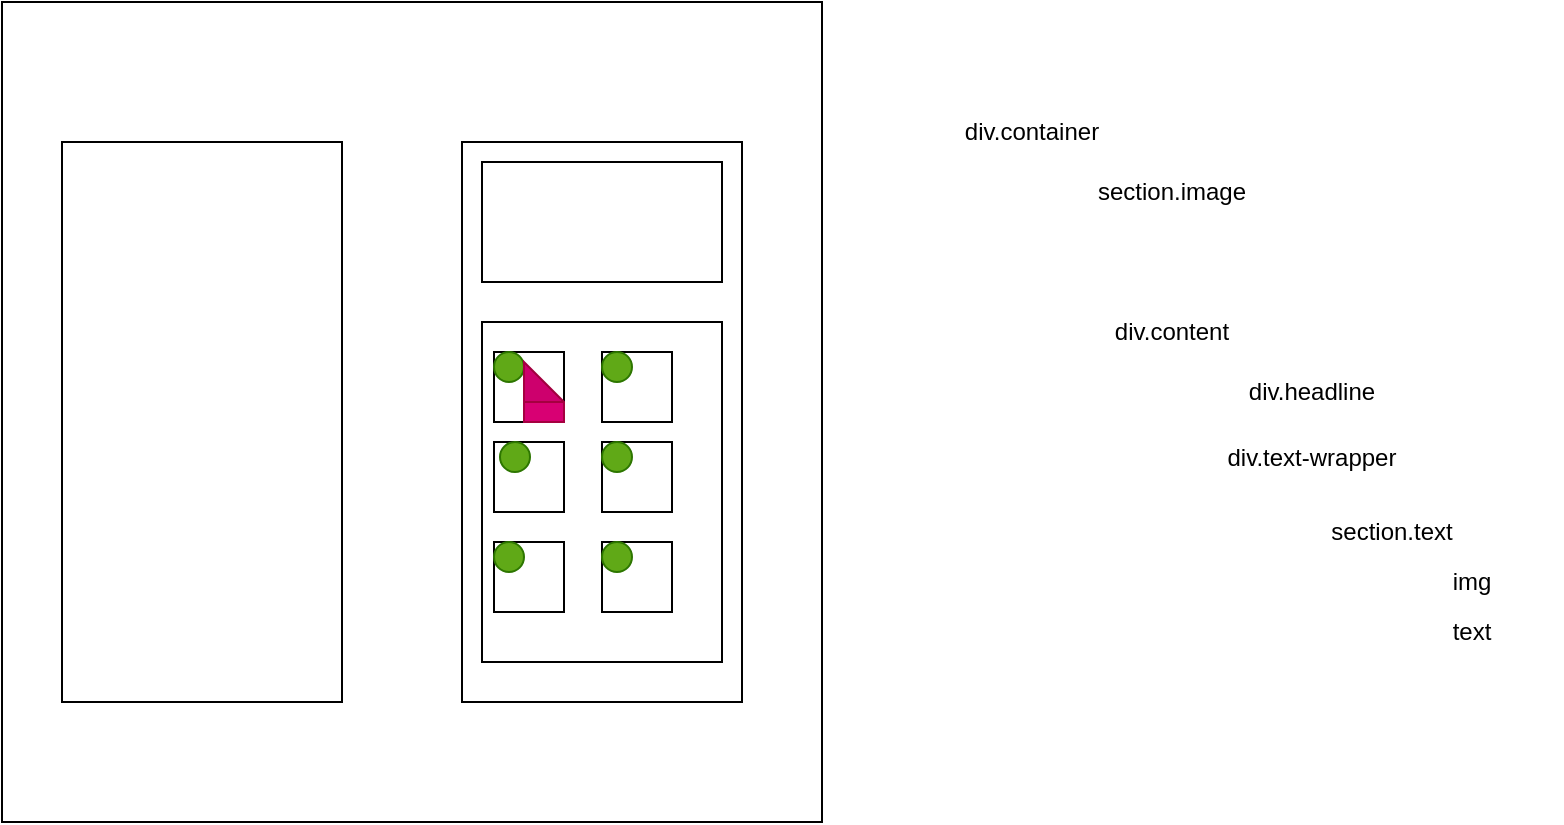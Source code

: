 <mxfile>
    <diagram id="cfZm5O5mBaL3hrpSKudW" name="Page-1">
        <mxGraphModel dx="676" dy="455" grid="1" gridSize="10" guides="1" tooltips="1" connect="1" arrows="1" fold="1" page="1" pageScale="1" pageWidth="827" pageHeight="1169" math="0" shadow="0">
            <root>
                <mxCell id="0"/>
                <mxCell id="1" parent="0"/>
                <mxCell id="2" value="&lt;div style=&quot;&quot;&gt;&lt;br&gt;&lt;/div&gt;" style="whiteSpace=wrap;html=1;aspect=fixed;align=center;" vertex="1" parent="1">
                    <mxGeometry x="30" y="30" width="410" height="410" as="geometry"/>
                </mxCell>
                <mxCell id="4" value="" style="rounded=0;whiteSpace=wrap;html=1;rotation=-90;" vertex="1" parent="1">
                    <mxGeometry x="-10" y="170" width="280" height="140" as="geometry"/>
                </mxCell>
                <mxCell id="5" value="" style="rounded=0;whiteSpace=wrap;html=1;rotation=-90;" vertex="1" parent="1">
                    <mxGeometry x="190" y="170" width="280" height="140" as="geometry"/>
                </mxCell>
                <mxCell id="6" value="" style="rounded=0;whiteSpace=wrap;html=1;" vertex="1" parent="1">
                    <mxGeometry x="270" y="110" width="120" height="60" as="geometry"/>
                </mxCell>
                <mxCell id="7" value="" style="rounded=0;whiteSpace=wrap;html=1;" vertex="1" parent="1">
                    <mxGeometry x="270" y="190" width="120" height="170" as="geometry"/>
                </mxCell>
                <mxCell id="8" value="" style="whiteSpace=wrap;html=1;aspect=fixed;" vertex="1" parent="1">
                    <mxGeometry x="276" y="205" width="35" height="35" as="geometry"/>
                </mxCell>
                <mxCell id="9" value="" style="whiteSpace=wrap;html=1;aspect=fixed;" vertex="1" parent="1">
                    <mxGeometry x="330" y="205" width="35" height="35" as="geometry"/>
                </mxCell>
                <mxCell id="10" value="" style="whiteSpace=wrap;html=1;aspect=fixed;" vertex="1" parent="1">
                    <mxGeometry x="330" y="250" width="35" height="35" as="geometry"/>
                </mxCell>
                <mxCell id="11" value="" style="whiteSpace=wrap;html=1;aspect=fixed;" vertex="1" parent="1">
                    <mxGeometry x="276" y="250" width="35" height="35" as="geometry"/>
                </mxCell>
                <mxCell id="12" value="" style="whiteSpace=wrap;html=1;aspect=fixed;" vertex="1" parent="1">
                    <mxGeometry x="276" y="300" width="35" height="35" as="geometry"/>
                </mxCell>
                <mxCell id="13" value="" style="whiteSpace=wrap;html=1;aspect=fixed;" vertex="1" parent="1">
                    <mxGeometry x="330" y="300" width="35" height="35" as="geometry"/>
                </mxCell>
                <mxCell id="14" value="" style="ellipse;whiteSpace=wrap;html=1;aspect=fixed;fillColor=#60a917;fontColor=#ffffff;strokeColor=#2D7600;" vertex="1" parent="1">
                    <mxGeometry x="276" y="205" width="15" height="15" as="geometry"/>
                </mxCell>
                <mxCell id="15" value="" style="ellipse;whiteSpace=wrap;html=1;aspect=fixed;fillColor=#60a917;fontColor=#ffffff;strokeColor=#2D7600;" vertex="1" parent="1">
                    <mxGeometry x="279" y="250" width="15" height="15" as="geometry"/>
                </mxCell>
                <mxCell id="16" value="" style="ellipse;whiteSpace=wrap;html=1;aspect=fixed;fillColor=#60a917;fontColor=#ffffff;strokeColor=#2D7600;" vertex="1" parent="1">
                    <mxGeometry x="276" y="300" width="15" height="15" as="geometry"/>
                </mxCell>
                <mxCell id="17" value="" style="ellipse;whiteSpace=wrap;html=1;aspect=fixed;fillColor=#60a917;fontColor=#ffffff;strokeColor=#2D7600;" vertex="1" parent="1">
                    <mxGeometry x="330" y="300" width="15" height="15" as="geometry"/>
                </mxCell>
                <mxCell id="18" value="" style="ellipse;whiteSpace=wrap;html=1;aspect=fixed;fillColor=#60a917;fontColor=#ffffff;strokeColor=#2D7600;" vertex="1" parent="1">
                    <mxGeometry x="330" y="250" width="15" height="15" as="geometry"/>
                </mxCell>
                <mxCell id="19" value="" style="ellipse;whiteSpace=wrap;html=1;aspect=fixed;fillColor=#60a917;fontColor=#ffffff;strokeColor=#2D7600;" vertex="1" parent="1">
                    <mxGeometry x="330" y="205" width="15" height="15" as="geometry"/>
                </mxCell>
                <mxCell id="22" value="" style="shape=note;whiteSpace=wrap;html=1;backgroundOutline=1;darkOpacity=0.05;fillColor=#d80073;fontColor=#ffffff;strokeColor=#A50040;" vertex="1" parent="1">
                    <mxGeometry x="291" y="210" width="20" height="30" as="geometry"/>
                </mxCell>
                <mxCell id="24" value="div.container" style="text;html=1;strokeColor=none;fillColor=none;align=center;verticalAlign=middle;whiteSpace=wrap;rounded=0;" vertex="1" parent="1">
                    <mxGeometry x="460" y="80" width="170" height="30" as="geometry"/>
                </mxCell>
                <mxCell id="25" value="section.image" style="text;html=1;strokeColor=none;fillColor=none;align=center;verticalAlign=middle;whiteSpace=wrap;rounded=0;" vertex="1" parent="1">
                    <mxGeometry x="530" y="110" width="170" height="30" as="geometry"/>
                </mxCell>
                <mxCell id="26" value="div.content" style="text;html=1;strokeColor=none;fillColor=none;align=center;verticalAlign=middle;whiteSpace=wrap;rounded=0;" vertex="1" parent="1">
                    <mxGeometry x="530" y="180" width="170" height="30" as="geometry"/>
                </mxCell>
                <mxCell id="27" value="div.headline" style="text;html=1;strokeColor=none;fillColor=none;align=center;verticalAlign=middle;whiteSpace=wrap;rounded=0;" vertex="1" parent="1">
                    <mxGeometry x="600" y="210" width="170" height="30" as="geometry"/>
                </mxCell>
                <mxCell id="28" value="div.text-wrapper" style="text;html=1;strokeColor=none;fillColor=none;align=center;verticalAlign=middle;whiteSpace=wrap;rounded=0;" vertex="1" parent="1">
                    <mxGeometry x="600" y="242.5" width="170" height="30" as="geometry"/>
                </mxCell>
                <mxCell id="29" value="section.text" style="text;html=1;strokeColor=none;fillColor=none;align=center;verticalAlign=middle;whiteSpace=wrap;rounded=0;" vertex="1" parent="1">
                    <mxGeometry x="680" y="280" width="90" height="30" as="geometry"/>
                </mxCell>
                <mxCell id="30" value="img" style="text;html=1;strokeColor=none;fillColor=none;align=center;verticalAlign=middle;whiteSpace=wrap;rounded=0;" vertex="1" parent="1">
                    <mxGeometry x="720" y="305" width="90" height="30" as="geometry"/>
                </mxCell>
                <mxCell id="31" value="text" style="text;html=1;strokeColor=none;fillColor=none;align=center;verticalAlign=middle;whiteSpace=wrap;rounded=0;" vertex="1" parent="1">
                    <mxGeometry x="720" y="330" width="90" height="30" as="geometry"/>
                </mxCell>
            </root>
        </mxGraphModel>
    </diagram>
</mxfile>